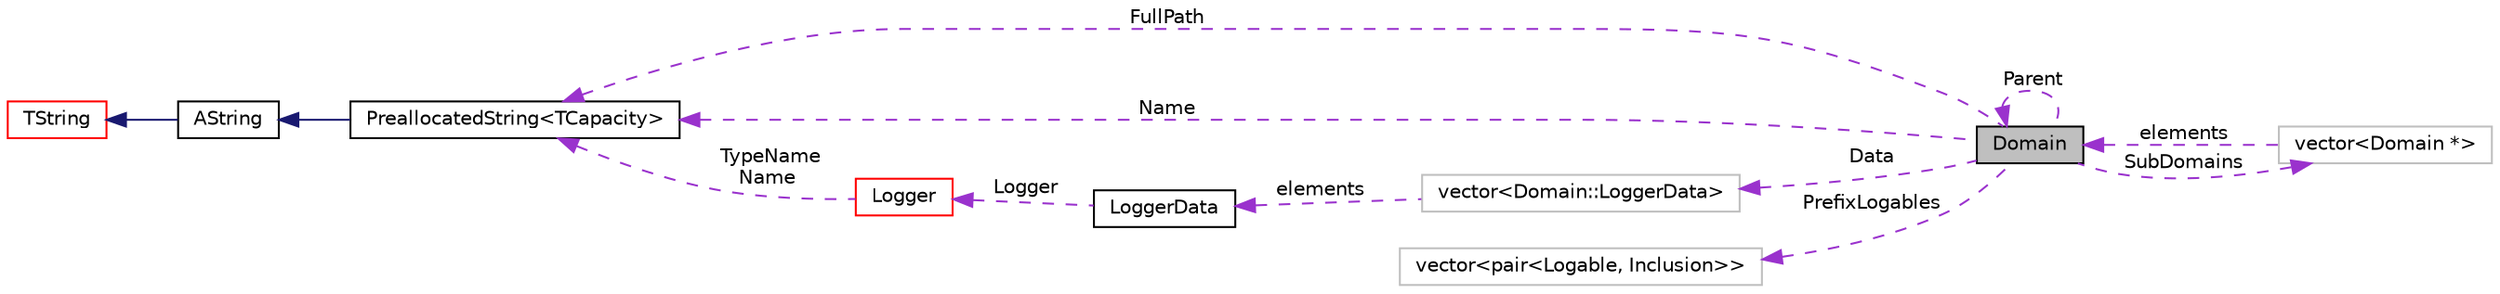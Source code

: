 digraph "Domain"
{
  edge [fontname="Helvetica",fontsize="10",labelfontname="Helvetica",labelfontsize="10"];
  node [fontname="Helvetica",fontsize="10",shape=record];
  rankdir="LR";
  Node1 [label="Domain",height=0.2,width=0.4,color="black", fillcolor="grey75", style="filled", fontcolor="black"];
  Node5 [label="vector\<Domain::LoggerData\>",height=0.2,width=0.4,color="grey75", fillcolor="white", style="filled"];
  Node9 [label="vector\<pair\<Logable, Inclusion\>\>",height=0.2,width=0.4,color="grey75", fillcolor="white", style="filled"];
  Node10 [label="vector\<Domain *\>",height=0.2,width=0.4,color="grey75", fillcolor="white", style="filled"];
  Node2 [label="PreallocatedString\<TCapacity\>",height=0.2,width=0.4,color="black", fillcolor="white", style="filled",URL="$classaworx_1_1lib_1_1strings_1_1PreallocatedString.html"];
  Node1 -> Node1 [dir="back",color="darkorchid3",fontsize="10",style="dashed",label=" Parent" ,fontname="Helvetica"];
  Node1 -> Node10 [dir="back",color="darkorchid3",fontsize="10",style="dashed",label=" elements" ,fontname="Helvetica"];
  Node2 -> Node1 [dir="back",color="darkorchid3",fontsize="10",style="dashed",label=" FullPath" ,fontname="Helvetica"];
  Node2 -> Node1 [dir="back",color="darkorchid3",fontsize="10",style="dashed",label=" Name" ,fontname="Helvetica"];
  Node2 -> Node7 [dir="back",color="darkorchid3",fontsize="10",style="dashed",label=" TypeName\nName" ,fontname="Helvetica"];
  Node3 -> Node2 [dir="back",color="midnightblue",fontsize="10",style="solid",fontname="Helvetica"];
  Node4 -> Node3 [dir="back",color="midnightblue",fontsize="10",style="solid",fontname="Helvetica"];
  Node5 -> Node1 [dir="back",color="darkorchid3",fontsize="10",style="dashed",label=" Data" ,fontname="Helvetica"];
  Node6 -> Node5 [dir="back",color="darkorchid3",fontsize="10",style="dashed",label=" elements" ,fontname="Helvetica"];
  Node7 -> Node6 [dir="back",color="darkorchid3",fontsize="10",style="dashed",label=" Logger" ,fontname="Helvetica"];
  Node9 -> Node1 [dir="back",color="darkorchid3",fontsize="10",style="dashed",label=" PrefixLogables" ,fontname="Helvetica"];
  Node10 -> Node1 [dir="back",color="darkorchid3",fontsize="10",style="dashed",label=" SubDomains" ,fontname="Helvetica"];
  Node3 [label="AString",height=0.2,width=0.4,color="black", fillcolor="white", style="filled",URL="$classaworx_1_1lib_1_1strings_1_1AString.html"];
  Node4 [label="TString",height=0.2,width=0.4,color="red", fillcolor="white", style="filled",URL="$classaworx_1_1lib_1_1strings_1_1TString.html"];
  Node6 [label="LoggerData",height=0.2,width=0.4,color="black", fillcolor="white", style="filled",URL="$structaworx_1_1lox_1_1core_1_1Domain_1_1LoggerData.html"];
  Node7 [label="Logger",height=0.2,width=0.4,color="red", fillcolor="white", style="filled",URL="$classaworx_1_1lox_1_1core_1_1Logger.html"];
}

